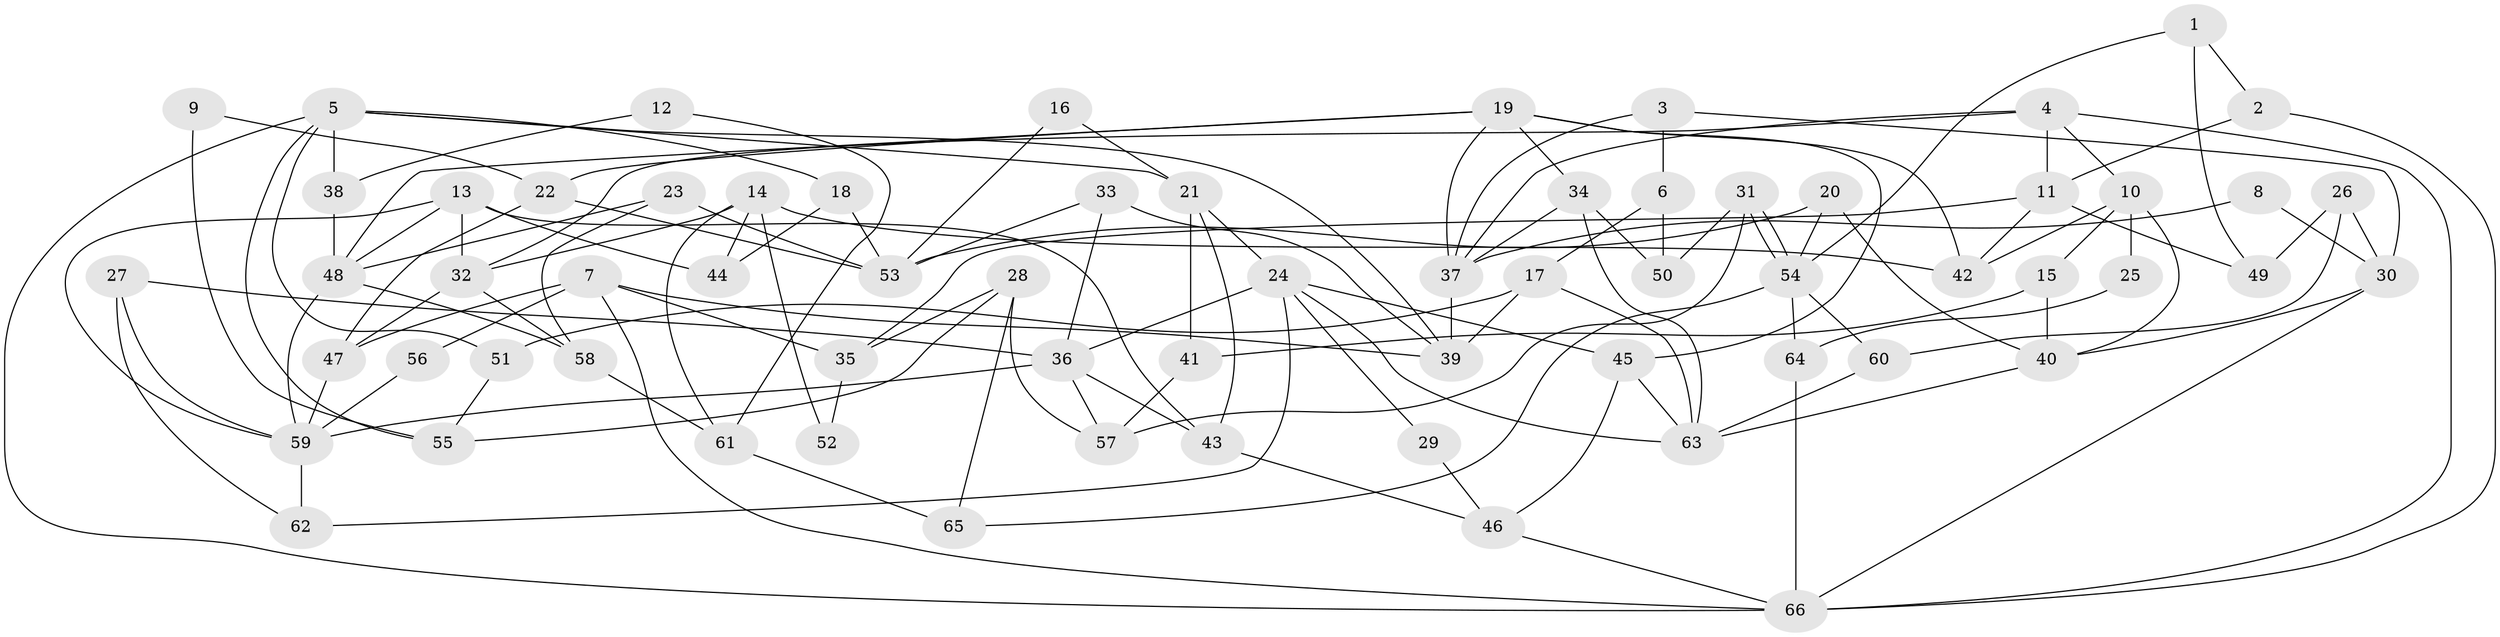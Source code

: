 // coarse degree distribution, {4: 0.10256410256410256, 3: 0.2564102564102564, 8: 0.05128205128205128, 7: 0.1794871794871795, 5: 0.1282051282051282, 2: 0.05128205128205128, 6: 0.1794871794871795, 10: 0.05128205128205128}
// Generated by graph-tools (version 1.1) at 2025/41/03/06/25 10:41:56]
// undirected, 66 vertices, 132 edges
graph export_dot {
graph [start="1"]
  node [color=gray90,style=filled];
  1;
  2;
  3;
  4;
  5;
  6;
  7;
  8;
  9;
  10;
  11;
  12;
  13;
  14;
  15;
  16;
  17;
  18;
  19;
  20;
  21;
  22;
  23;
  24;
  25;
  26;
  27;
  28;
  29;
  30;
  31;
  32;
  33;
  34;
  35;
  36;
  37;
  38;
  39;
  40;
  41;
  42;
  43;
  44;
  45;
  46;
  47;
  48;
  49;
  50;
  51;
  52;
  53;
  54;
  55;
  56;
  57;
  58;
  59;
  60;
  61;
  62;
  63;
  64;
  65;
  66;
  1 -- 2;
  1 -- 54;
  1 -- 49;
  2 -- 11;
  2 -- 66;
  3 -- 37;
  3 -- 6;
  3 -- 30;
  4 -- 66;
  4 -- 32;
  4 -- 10;
  4 -- 11;
  4 -- 37;
  5 -- 66;
  5 -- 21;
  5 -- 18;
  5 -- 38;
  5 -- 39;
  5 -- 51;
  5 -- 55;
  6 -- 17;
  6 -- 50;
  7 -- 39;
  7 -- 47;
  7 -- 35;
  7 -- 56;
  7 -- 66;
  8 -- 37;
  8 -- 30;
  9 -- 55;
  9 -- 22;
  10 -- 42;
  10 -- 15;
  10 -- 25;
  10 -- 40;
  11 -- 35;
  11 -- 42;
  11 -- 49;
  12 -- 61;
  12 -- 38;
  13 -- 59;
  13 -- 44;
  13 -- 32;
  13 -- 43;
  13 -- 48;
  14 -- 32;
  14 -- 42;
  14 -- 44;
  14 -- 52;
  14 -- 61;
  15 -- 40;
  15 -- 41;
  16 -- 53;
  16 -- 21;
  17 -- 39;
  17 -- 63;
  17 -- 51;
  18 -- 53;
  18 -- 44;
  19 -- 34;
  19 -- 45;
  19 -- 22;
  19 -- 37;
  19 -- 42;
  19 -- 48;
  20 -- 54;
  20 -- 40;
  20 -- 53;
  21 -- 43;
  21 -- 24;
  21 -- 41;
  22 -- 53;
  22 -- 47;
  23 -- 58;
  23 -- 48;
  23 -- 53;
  24 -- 62;
  24 -- 45;
  24 -- 29;
  24 -- 36;
  24 -- 63;
  25 -- 64;
  26 -- 30;
  26 -- 49;
  26 -- 60;
  27 -- 36;
  27 -- 59;
  27 -- 62;
  28 -- 55;
  28 -- 57;
  28 -- 35;
  28 -- 65;
  29 -- 46;
  30 -- 40;
  30 -- 66;
  31 -- 57;
  31 -- 54;
  31 -- 54;
  31 -- 50;
  32 -- 47;
  32 -- 58;
  33 -- 53;
  33 -- 39;
  33 -- 36;
  34 -- 63;
  34 -- 37;
  34 -- 50;
  35 -- 52;
  36 -- 43;
  36 -- 57;
  36 -- 59;
  37 -- 39;
  38 -- 48;
  40 -- 63;
  41 -- 57;
  43 -- 46;
  45 -- 46;
  45 -- 63;
  46 -- 66;
  47 -- 59;
  48 -- 58;
  48 -- 59;
  51 -- 55;
  54 -- 65;
  54 -- 60;
  54 -- 64;
  56 -- 59;
  58 -- 61;
  59 -- 62;
  60 -- 63;
  61 -- 65;
  64 -- 66;
}
